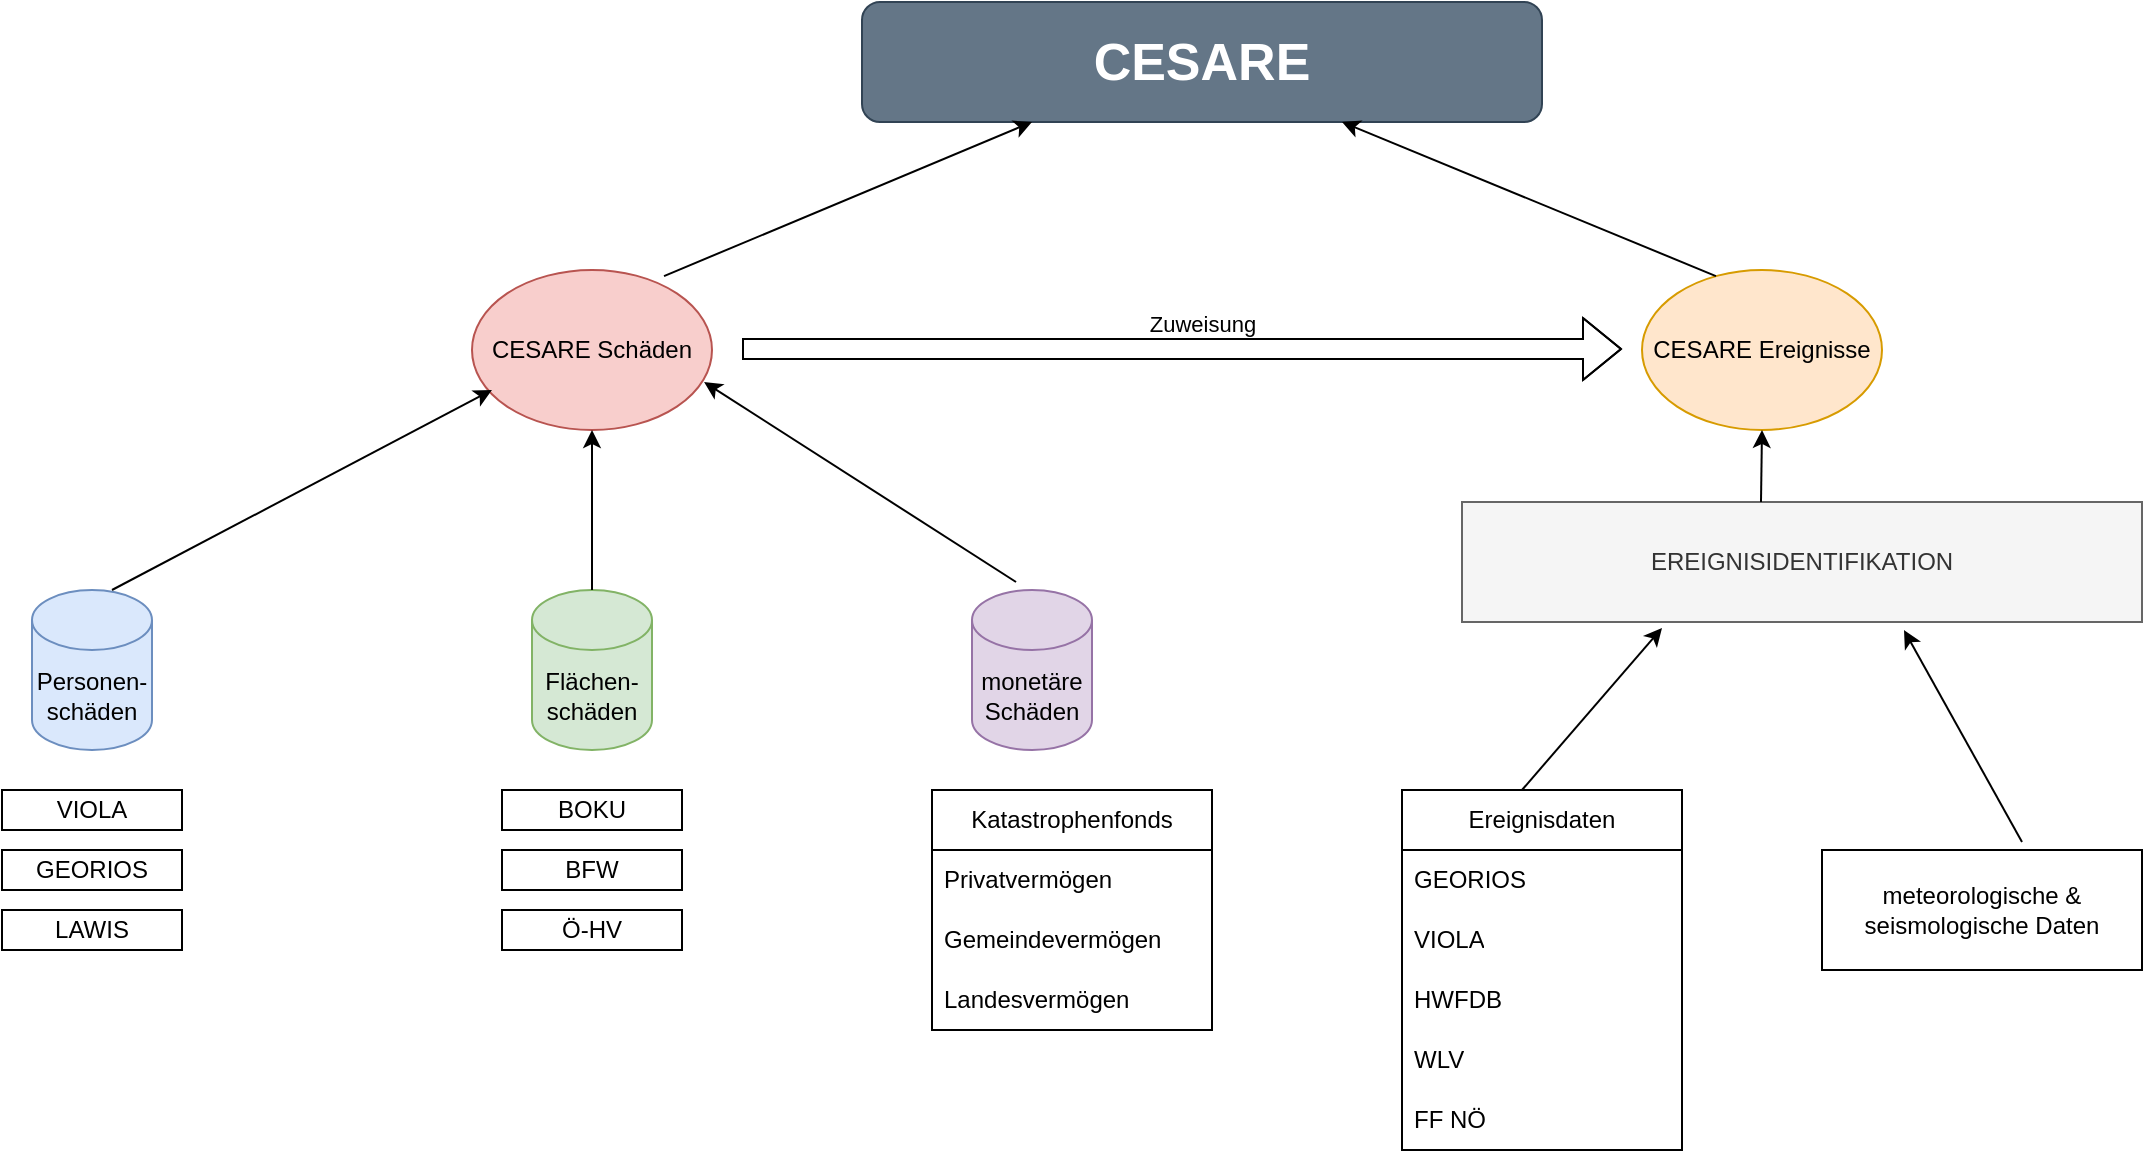 <mxfile version="24.3.1" type="github">
  <diagram name="Seite-1" id="W0qJ5vpSVcxyYFi0nM3V">
    <mxGraphModel dx="1434" dy="764" grid="1" gridSize="10" guides="0" tooltips="1" connect="1" arrows="1" fold="1" page="1" pageScale="1" pageWidth="1169" pageHeight="827" math="0" shadow="0">
      <root>
        <mxCell id="0" />
        <mxCell id="1" parent="0" />
        <mxCell id="kHQiDmXWFG1dcJ18tVJ2-1" value="Personen-schäden" style="shape=cylinder3;whiteSpace=wrap;html=1;boundedLbl=1;backgroundOutline=1;size=15;fillColor=#dae8fc;strokeColor=#6c8ebf;" parent="1" vertex="1">
          <mxGeometry x="75" y="404" width="60" height="80" as="geometry" />
        </mxCell>
        <mxCell id="kHQiDmXWFG1dcJ18tVJ2-2" value="Flächen-schäden" style="shape=cylinder3;whiteSpace=wrap;html=1;boundedLbl=1;backgroundOutline=1;size=15;fillColor=#d5e8d4;strokeColor=#82b366;" parent="1" vertex="1">
          <mxGeometry x="325" y="404" width="60" height="80" as="geometry" />
        </mxCell>
        <mxCell id="kHQiDmXWFG1dcJ18tVJ2-3" value="monetäre Schäden" style="shape=cylinder3;whiteSpace=wrap;html=1;boundedLbl=1;backgroundOutline=1;size=15;fillColor=#e1d5e7;strokeColor=#9673a6;" parent="1" vertex="1">
          <mxGeometry x="545" y="404" width="60" height="80" as="geometry" />
        </mxCell>
        <mxCell id="kHQiDmXWFG1dcJ18tVJ2-4" value="CESARE Schäden" style="ellipse;whiteSpace=wrap;html=1;fillColor=#f8cecc;strokeColor=#b85450;" parent="1" vertex="1">
          <mxGeometry x="295" y="244" width="120" height="80" as="geometry" />
        </mxCell>
        <mxCell id="kHQiDmXWFG1dcJ18tVJ2-5" value="" style="endArrow=classic;html=1;rounded=0;exitX=0.5;exitY=0;exitDx=0;exitDy=0;exitPerimeter=0;" parent="1" edge="1">
          <mxGeometry width="50" height="50" relative="1" as="geometry">
            <mxPoint x="115" y="404" as="sourcePoint" />
            <mxPoint x="305" y="304" as="targetPoint" />
          </mxGeometry>
        </mxCell>
        <mxCell id="kHQiDmXWFG1dcJ18tVJ2-6" value="" style="endArrow=classic;html=1;rounded=0;exitX=0.5;exitY=0;exitDx=0;exitDy=0;exitPerimeter=0;" parent="1" source="kHQiDmXWFG1dcJ18tVJ2-2" edge="1">
          <mxGeometry width="50" height="50" relative="1" as="geometry">
            <mxPoint x="355" y="394" as="sourcePoint" />
            <mxPoint x="355" y="324" as="targetPoint" />
          </mxGeometry>
        </mxCell>
        <mxCell id="kHQiDmXWFG1dcJ18tVJ2-7" value="" style="endArrow=classic;html=1;rounded=0;exitX=0.367;exitY=-0.05;exitDx=0;exitDy=0;exitPerimeter=0;entryX=0.967;entryY=0.7;entryDx=0;entryDy=0;entryPerimeter=0;" parent="1" source="kHQiDmXWFG1dcJ18tVJ2-3" target="kHQiDmXWFG1dcJ18tVJ2-4" edge="1">
          <mxGeometry width="50" height="50" relative="1" as="geometry">
            <mxPoint x="425" y="374" as="sourcePoint" />
            <mxPoint x="405" y="294" as="targetPoint" />
          </mxGeometry>
        </mxCell>
        <mxCell id="kHQiDmXWFG1dcJ18tVJ2-9" value="VIOLA" style="rounded=0;whiteSpace=wrap;html=1;" parent="1" vertex="1">
          <mxGeometry x="60" y="504" width="90" height="20" as="geometry" />
        </mxCell>
        <mxCell id="kHQiDmXWFG1dcJ18tVJ2-10" value="GEORIOS" style="rounded=0;whiteSpace=wrap;html=1;" parent="1" vertex="1">
          <mxGeometry x="60" y="534" width="90" height="20" as="geometry" />
        </mxCell>
        <mxCell id="kHQiDmXWFG1dcJ18tVJ2-11" value="LAWIS" style="rounded=0;whiteSpace=wrap;html=1;" parent="1" vertex="1">
          <mxGeometry x="60" y="564" width="90" height="20" as="geometry" />
        </mxCell>
        <mxCell id="kHQiDmXWFG1dcJ18tVJ2-13" value="BOKU" style="rounded=0;whiteSpace=wrap;html=1;" parent="1" vertex="1">
          <mxGeometry x="310" y="504" width="90" height="20" as="geometry" />
        </mxCell>
        <mxCell id="kHQiDmXWFG1dcJ18tVJ2-15" value="Katastrophenfonds" style="swimlane;fontStyle=0;childLayout=stackLayout;horizontal=1;startSize=30;horizontalStack=0;resizeParent=1;resizeParentMax=0;resizeLast=0;collapsible=1;marginBottom=0;whiteSpace=wrap;html=1;" parent="1" vertex="1">
          <mxGeometry x="525" y="504" width="140" height="120" as="geometry" />
        </mxCell>
        <mxCell id="kHQiDmXWFG1dcJ18tVJ2-16" value="Privatvermögen" style="text;strokeColor=none;fillColor=none;align=left;verticalAlign=middle;spacingLeft=4;spacingRight=4;overflow=hidden;points=[[0,0.5],[1,0.5]];portConstraint=eastwest;rotatable=0;whiteSpace=wrap;html=1;" parent="kHQiDmXWFG1dcJ18tVJ2-15" vertex="1">
          <mxGeometry y="30" width="140" height="30" as="geometry" />
        </mxCell>
        <mxCell id="kHQiDmXWFG1dcJ18tVJ2-17" value="Gemeindevermögen" style="text;strokeColor=none;fillColor=none;align=left;verticalAlign=middle;spacingLeft=4;spacingRight=4;overflow=hidden;points=[[0,0.5],[1,0.5]];portConstraint=eastwest;rotatable=0;whiteSpace=wrap;html=1;" parent="kHQiDmXWFG1dcJ18tVJ2-15" vertex="1">
          <mxGeometry y="60" width="140" height="30" as="geometry" />
        </mxCell>
        <mxCell id="kHQiDmXWFG1dcJ18tVJ2-18" value="Landesvermögen" style="text;strokeColor=none;fillColor=none;align=left;verticalAlign=middle;spacingLeft=4;spacingRight=4;overflow=hidden;points=[[0,0.5],[1,0.5]];portConstraint=eastwest;rotatable=0;whiteSpace=wrap;html=1;" parent="kHQiDmXWFG1dcJ18tVJ2-15" vertex="1">
          <mxGeometry y="90" width="140" height="30" as="geometry" />
        </mxCell>
        <mxCell id="kHQiDmXWFG1dcJ18tVJ2-19" value="CESARE Ereignisse" style="ellipse;whiteSpace=wrap;html=1;fillColor=#ffe6cc;strokeColor=#d79b00;" parent="1" vertex="1">
          <mxGeometry x="880" y="244" width="120" height="80" as="geometry" />
        </mxCell>
        <mxCell id="kHQiDmXWFG1dcJ18tVJ2-20" value="EREIGNISIDENTIFIKATION" style="rounded=0;whiteSpace=wrap;html=1;fillColor=#f5f5f5;fontColor=#333333;strokeColor=#666666;" parent="1" vertex="1">
          <mxGeometry x="790" y="360" width="340" height="60" as="geometry" />
        </mxCell>
        <mxCell id="kHQiDmXWFG1dcJ18tVJ2-22" value="Ereignisdaten" style="swimlane;fontStyle=0;childLayout=stackLayout;horizontal=1;startSize=30;horizontalStack=0;resizeParent=1;resizeParentMax=0;resizeLast=0;collapsible=1;marginBottom=0;whiteSpace=wrap;html=1;" parent="1" vertex="1">
          <mxGeometry x="760" y="504" width="140" height="180" as="geometry" />
        </mxCell>
        <mxCell id="kHQiDmXWFG1dcJ18tVJ2-24" value="GEORIOS" style="text;strokeColor=none;fillColor=none;align=left;verticalAlign=middle;spacingLeft=4;spacingRight=4;overflow=hidden;points=[[0,0.5],[1,0.5]];portConstraint=eastwest;rotatable=0;whiteSpace=wrap;html=1;" parent="kHQiDmXWFG1dcJ18tVJ2-22" vertex="1">
          <mxGeometry y="30" width="140" height="30" as="geometry" />
        </mxCell>
        <mxCell id="kHQiDmXWFG1dcJ18tVJ2-25" value="VIOLA" style="text;strokeColor=none;fillColor=none;align=left;verticalAlign=middle;spacingLeft=4;spacingRight=4;overflow=hidden;points=[[0,0.5],[1,0.5]];portConstraint=eastwest;rotatable=0;whiteSpace=wrap;html=1;" parent="kHQiDmXWFG1dcJ18tVJ2-22" vertex="1">
          <mxGeometry y="60" width="140" height="30" as="geometry" />
        </mxCell>
        <mxCell id="kHQiDmXWFG1dcJ18tVJ2-23" value="HWFDB" style="text;strokeColor=none;fillColor=none;align=left;verticalAlign=middle;spacingLeft=4;spacingRight=4;overflow=hidden;points=[[0,0.5],[1,0.5]];portConstraint=eastwest;rotatable=0;whiteSpace=wrap;html=1;" parent="kHQiDmXWFG1dcJ18tVJ2-22" vertex="1">
          <mxGeometry y="90" width="140" height="30" as="geometry" />
        </mxCell>
        <mxCell id="goMCcQVFHYxoea7SIpcG-3" value="WLV" style="text;strokeColor=none;fillColor=none;align=left;verticalAlign=middle;spacingLeft=4;spacingRight=4;overflow=hidden;points=[[0,0.5],[1,0.5]];portConstraint=eastwest;rotatable=0;whiteSpace=wrap;html=1;" vertex="1" parent="kHQiDmXWFG1dcJ18tVJ2-22">
          <mxGeometry y="120" width="140" height="30" as="geometry" />
        </mxCell>
        <mxCell id="goMCcQVFHYxoea7SIpcG-4" value="FF NÖ" style="text;strokeColor=none;fillColor=none;align=left;verticalAlign=middle;spacingLeft=4;spacingRight=4;overflow=hidden;points=[[0,0.5],[1,0.5]];portConstraint=eastwest;rotatable=0;whiteSpace=wrap;html=1;" vertex="1" parent="kHQiDmXWFG1dcJ18tVJ2-22">
          <mxGeometry y="150" width="140" height="30" as="geometry" />
        </mxCell>
        <mxCell id="kHQiDmXWFG1dcJ18tVJ2-26" value="meteorologische &amp;amp; seismologische Daten" style="rounded=0;whiteSpace=wrap;html=1;" parent="1" vertex="1">
          <mxGeometry x="970" y="534" width="160" height="60" as="geometry" />
        </mxCell>
        <mxCell id="kHQiDmXWFG1dcJ18tVJ2-27" value="" style="endArrow=classic;html=1;rounded=0;" parent="1" edge="1">
          <mxGeometry width="50" height="50" relative="1" as="geometry">
            <mxPoint x="820" y="504" as="sourcePoint" />
            <mxPoint x="890" y="423" as="targetPoint" />
          </mxGeometry>
        </mxCell>
        <mxCell id="kHQiDmXWFG1dcJ18tVJ2-28" value="" style="endArrow=classic;html=1;rounded=0;entryX=0.65;entryY=1.067;entryDx=0;entryDy=0;entryPerimeter=0;" parent="1" target="kHQiDmXWFG1dcJ18tVJ2-20" edge="1">
          <mxGeometry width="50" height="50" relative="1" as="geometry">
            <mxPoint x="1070" y="530" as="sourcePoint" />
            <mxPoint x="1020" y="454" as="targetPoint" />
          </mxGeometry>
        </mxCell>
        <mxCell id="kHQiDmXWFG1dcJ18tVJ2-29" value="" style="endArrow=classic;html=1;rounded=0;" parent="1" edge="1">
          <mxGeometry width="50" height="50" relative="1" as="geometry">
            <mxPoint x="939.5" y="360" as="sourcePoint" />
            <mxPoint x="940" y="324" as="targetPoint" />
          </mxGeometry>
        </mxCell>
        <mxCell id="kHQiDmXWFG1dcJ18tVJ2-30" value="Zuweisung" style="shape=flexArrow;endArrow=classic;html=1;rounded=0;" parent="1" edge="1">
          <mxGeometry x="0.045" y="14" width="50" height="50" relative="1" as="geometry">
            <mxPoint x="430" y="283.5" as="sourcePoint" />
            <mxPoint x="870" y="283.5" as="targetPoint" />
            <Array as="points">
              <mxPoint x="650" y="283.5" />
            </Array>
            <mxPoint y="1" as="offset" />
          </mxGeometry>
        </mxCell>
        <mxCell id="kHQiDmXWFG1dcJ18tVJ2-31" value="CESARE" style="rounded=1;whiteSpace=wrap;html=1;fillColor=#647687;fontColor=#ffffff;strokeColor=#314354;fontStyle=1;fontSize=26;" parent="1" vertex="1">
          <mxGeometry x="490" y="110" width="340" height="60" as="geometry" />
        </mxCell>
        <mxCell id="kHQiDmXWFG1dcJ18tVJ2-32" value="" style="endArrow=classic;html=1;rounded=0;entryX=0.25;entryY=1;entryDx=0;entryDy=0;exitX=0.8;exitY=0.038;exitDx=0;exitDy=0;exitPerimeter=0;" parent="1" source="kHQiDmXWFG1dcJ18tVJ2-4" target="kHQiDmXWFG1dcJ18tVJ2-31" edge="1">
          <mxGeometry width="50" height="50" relative="1" as="geometry">
            <mxPoint x="380" y="244" as="sourcePoint" />
            <mxPoint x="470" y="154" as="targetPoint" />
          </mxGeometry>
        </mxCell>
        <mxCell id="kHQiDmXWFG1dcJ18tVJ2-33" value="" style="endArrow=classic;html=1;rounded=0;exitX=0.308;exitY=0.038;exitDx=0;exitDy=0;exitPerimeter=0;" parent="1" source="kHQiDmXWFG1dcJ18tVJ2-19" edge="1">
          <mxGeometry width="50" height="50" relative="1" as="geometry">
            <mxPoint x="690" y="390" as="sourcePoint" />
            <mxPoint x="730" y="170" as="targetPoint" />
          </mxGeometry>
        </mxCell>
        <mxCell id="RwRUlIen-DgenQlHf0Ic-1" value="BFW" style="rounded=0;whiteSpace=wrap;html=1;" parent="1" vertex="1">
          <mxGeometry x="310" y="534" width="90" height="20" as="geometry" />
        </mxCell>
        <mxCell id="goMCcQVFHYxoea7SIpcG-1" value="Ö-HV" style="rounded=0;whiteSpace=wrap;html=1;" vertex="1" parent="1">
          <mxGeometry x="310" y="564" width="90" height="20" as="geometry" />
        </mxCell>
      </root>
    </mxGraphModel>
  </diagram>
</mxfile>
